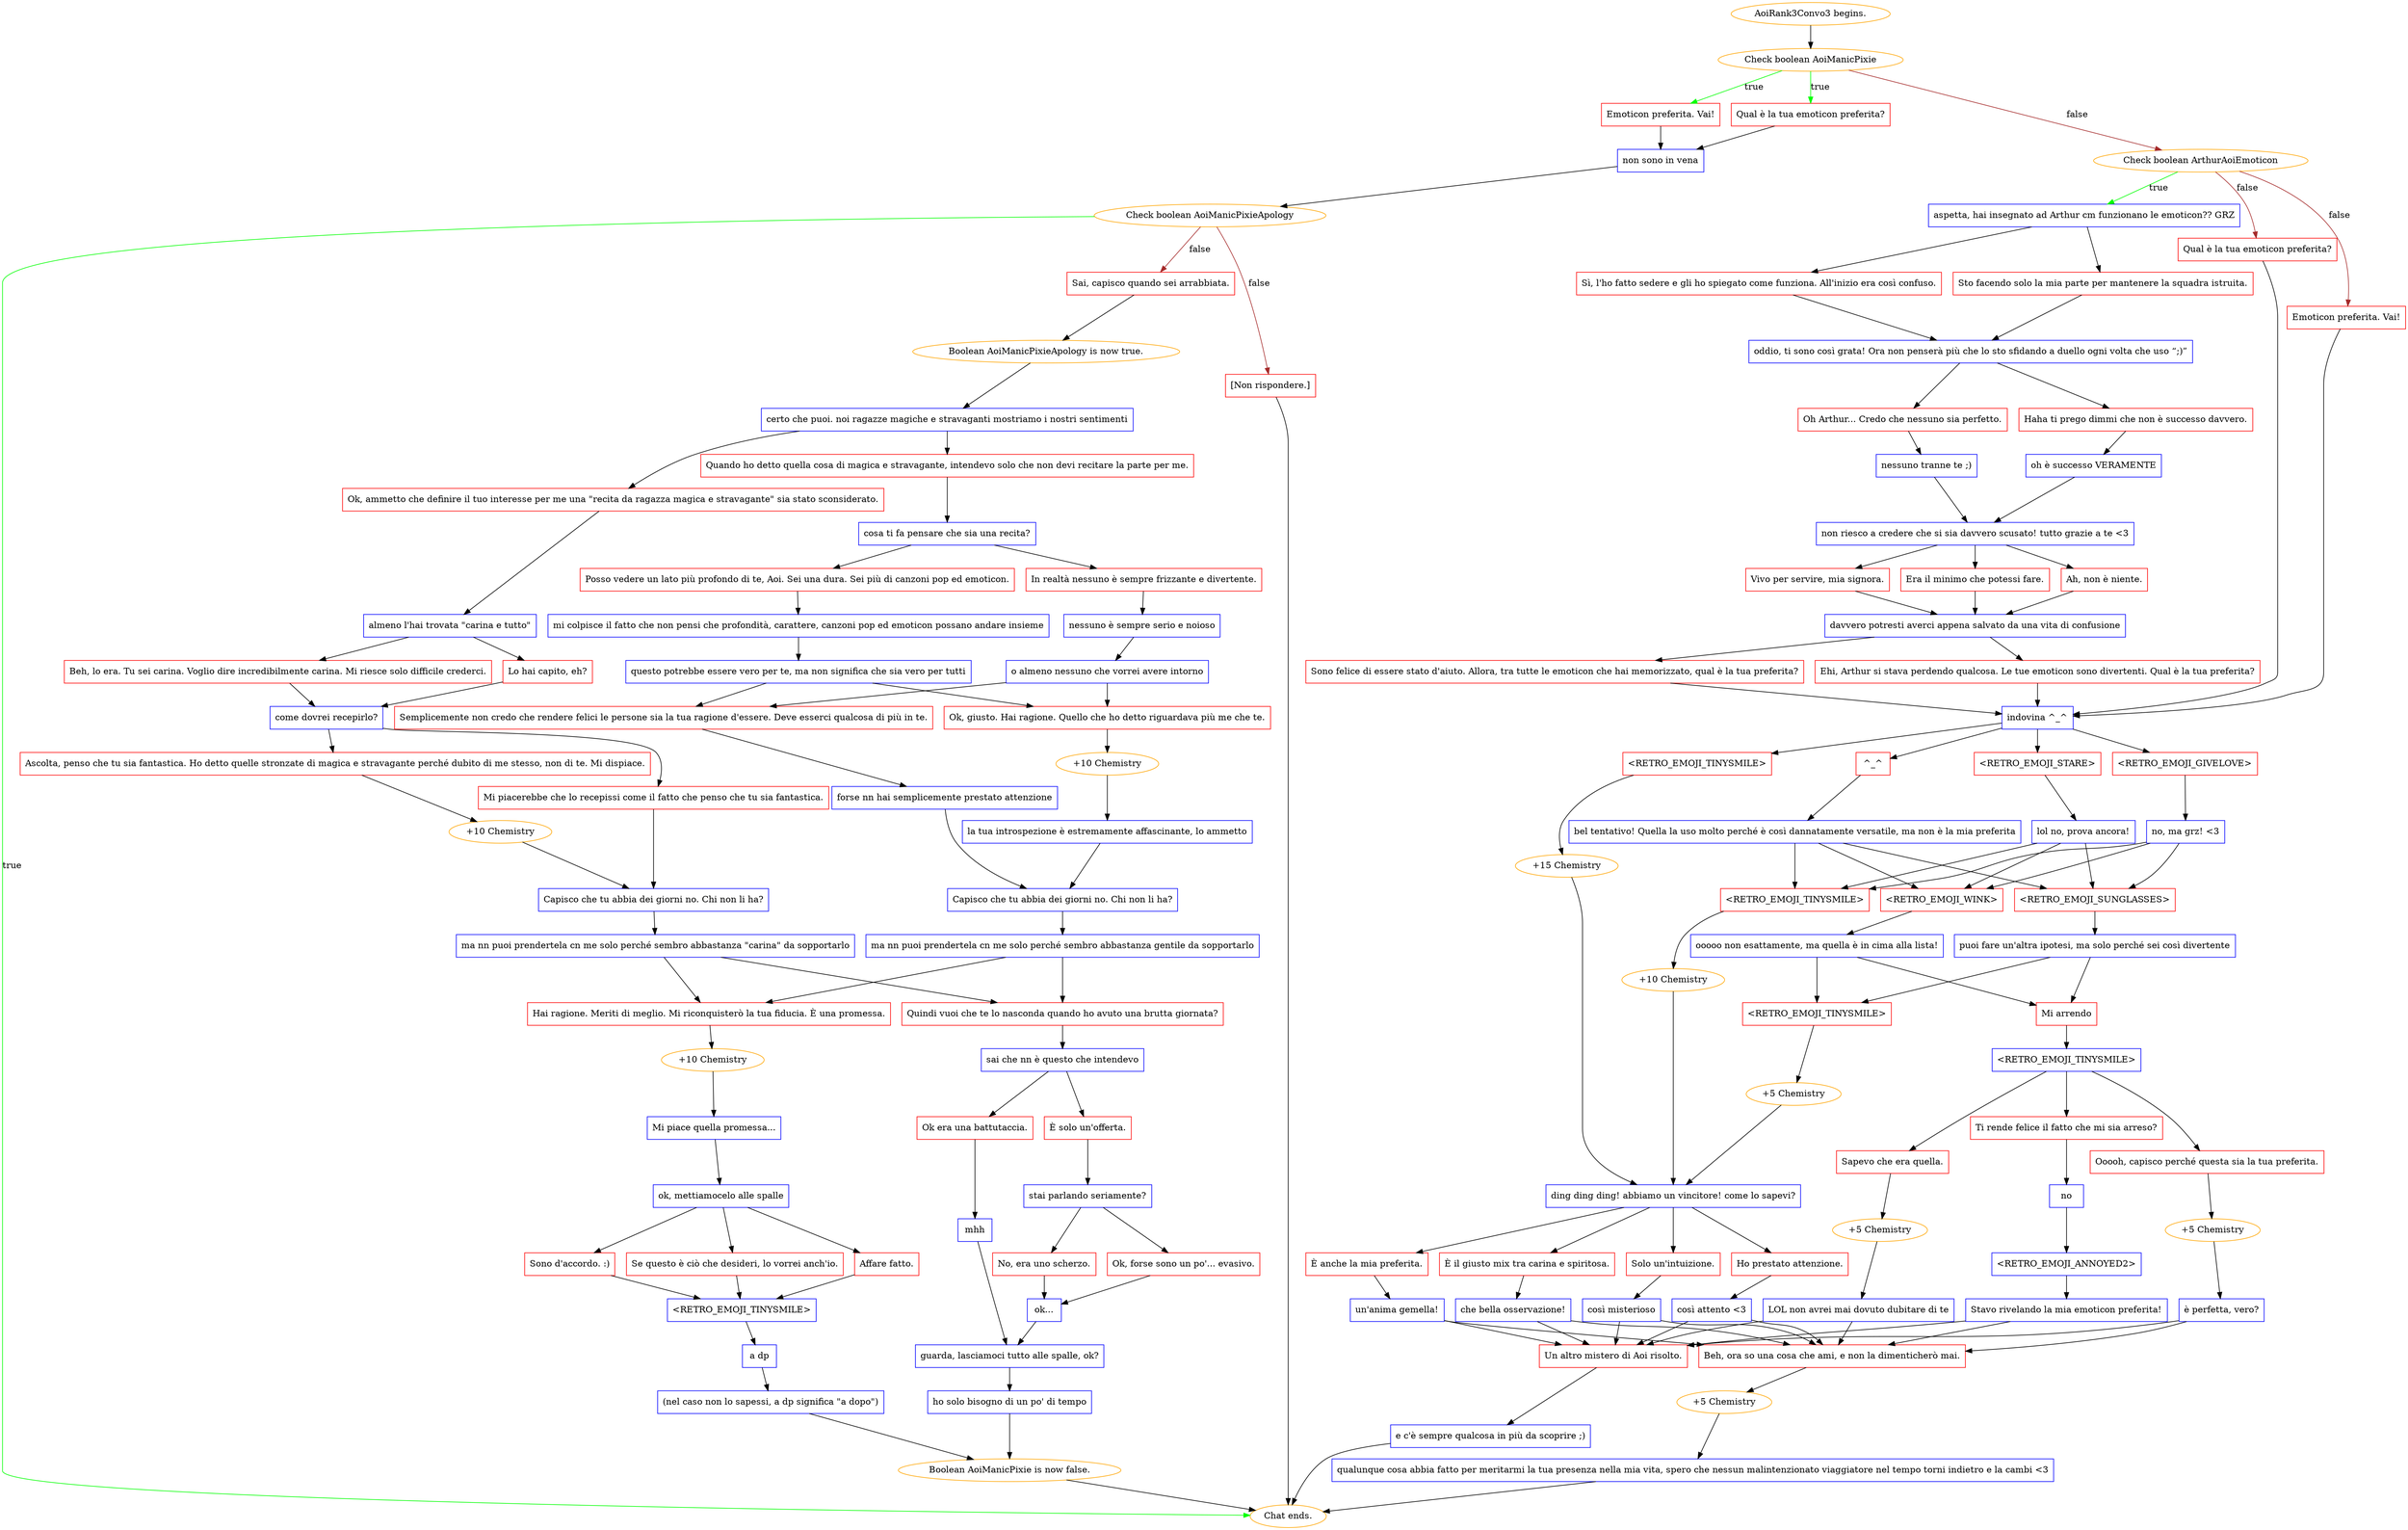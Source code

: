 digraph {
	"AoiRank3Convo3 begins." [color=orange];
		"AoiRank3Convo3 begins." -> j3825005181;
	j3825005181 [label="Check boolean AoiManicPixie",color=orange];
		j3825005181 -> j1444001333 [label=true,color=green];
		j3825005181 -> j2593597969 [label=true,color=green];
		j3825005181 -> j395414325 [label=false,color=brown];
	j1444001333 [label="Qual è la tua emoticon preferita?",shape=box,color=red];
		j1444001333 -> j3803848195;
	j2593597969 [label="Emoticon preferita. Vai!",shape=box,color=red];
		j2593597969 -> j3803848195;
	j395414325 [label="Check boolean ArthurAoiEmoticon",color=orange];
		j395414325 -> j3531034999 [label=true,color=green];
		j395414325 -> j2546376295 [label=false,color=brown];
		j395414325 -> j1493679391 [label=false,color=brown];
	j3803848195 [label="non sono in vena",shape=box,color=blue];
		j3803848195 -> j864665741;
	j3531034999 [label="aspetta, hai insegnato ad Arthur cm funzionano le emoticon?? GRZ",shape=box,color=blue];
		j3531034999 -> j1129423362;
		j3531034999 -> j3467869703;
	j2546376295 [label="Qual è la tua emoticon preferita?",shape=box,color=red];
		j2546376295 -> j994414948;
	j1493679391 [label="Emoticon preferita. Vai!",shape=box,color=red];
		j1493679391 -> j994414948;
	j864665741 [label="Check boolean AoiManicPixieApology",color=orange];
		j864665741 -> "Chat ends." [label=true,color=green];
		j864665741 -> j1990091917 [label=false,color=brown];
		j864665741 -> j3968938462 [label=false,color=brown];
	j1129423362 [label="Sì, l'ho fatto sedere e gli ho spiegato come funziona. All'inizio era così confuso.",shape=box,color=red];
		j1129423362 -> j2764363794;
	j3467869703 [label="Sto facendo solo la mia parte per mantenere la squadra istruita.",shape=box,color=red];
		j3467869703 -> j2764363794;
	j994414948 [label="indovina ^_^",shape=box,color=blue];
		j994414948 -> j3452899162;
		j994414948 -> j959168983;
		j994414948 -> j3425294676;
		j994414948 -> j4014691657;
	"Chat ends." [color=orange];
	j1990091917 [label="Sai, capisco quando sei arrabbiata.",shape=box,color=red];
		j1990091917 -> j3405526449;
	j3968938462 [label="[Non rispondere.]",shape=box,color=red];
		j3968938462 -> "Chat ends.";
	j2764363794 [label="oddio, ti sono così grata! Ora non penserà più che lo sto sfidando a duello ogni volta che uso “;)”",shape=box,color=blue];
		j2764363794 -> j2792700550;
		j2764363794 -> j2050331319;
	j3452899162 [label="<RETRO_EMOJI_GIVELOVE>",shape=box,color=red];
		j3452899162 -> j15869259;
	j959168983 [label="^_^",shape=box,color=red];
		j959168983 -> j758438752;
	j3425294676 [label="<RETRO_EMOJI_STARE>",shape=box,color=red];
		j3425294676 -> j843165551;
	j4014691657 [label="<RETRO_EMOJI_TINYSMILE>",shape=box,color=red];
		j4014691657 -> j1490510548;
	j3405526449 [label="Boolean AoiManicPixieApology is now true.",color=orange];
		j3405526449 -> j730115030;
	j2792700550 [label="Haha ti prego dimmi che non è successo davvero.",shape=box,color=red];
		j2792700550 -> j909479260;
	j2050331319 [label="Oh Arthur... Credo che nessuno sia perfetto.",shape=box,color=red];
		j2050331319 -> j1331670293;
	j15869259 [label="no, ma grz! <3",shape=box,color=blue];
		j15869259 -> j1640586856;
		j15869259 -> j589860869;
		j15869259 -> j669154520;
	j758438752 [label="bel tentativo! Quella la uso molto perché è così dannatamente versatile, ma non è la mia preferita",shape=box,color=blue];
		j758438752 -> j1640586856;
		j758438752 -> j589860869;
		j758438752 -> j669154520;
	j843165551 [label="lol no, prova ancora!",shape=box,color=blue];
		j843165551 -> j1640586856;
		j843165551 -> j589860869;
		j843165551 -> j669154520;
	j1490510548 [label="+15 Chemistry",color=orange];
		j1490510548 -> j2877659491;
	j730115030 [label="certo che puoi. noi ragazze magiche e stravaganti mostriamo i nostri sentimenti",shape=box,color=blue];
		j730115030 -> j1028662969;
		j730115030 -> j2795245697;
	j909479260 [label="oh è successo VERAMENTE",shape=box,color=blue];
		j909479260 -> j1221156048;
	j1331670293 [label="nessuno tranne te ;)",shape=box,color=blue];
		j1331670293 -> j1221156048;
	j1640586856 [label="<RETRO_EMOJI_WINK>",shape=box,color=red];
		j1640586856 -> j3493351629;
	j589860869 [label="<RETRO_EMOJI_SUNGLASSES>",shape=box,color=red];
		j589860869 -> j1988771258;
	j669154520 [label="<RETRO_EMOJI_TINYSMILE>",shape=box,color=red];
		j669154520 -> j3704705478;
	j2877659491 [label="ding ding ding! abbiamo un vincitore! come lo sapevi?",shape=box,color=blue];
		j2877659491 -> j1659819199;
		j2877659491 -> j1583210018;
		j2877659491 -> j1285082498;
		j2877659491 -> j2985001504;
	j1028662969 [label="Ok, ammetto che definire il tuo interesse per me una \"recita da ragazza magica e stravagante\" sia stato sconsiderato.",shape=box,color=red];
		j1028662969 -> j45536508;
	j2795245697 [label="Quando ho detto quella cosa di magica e stravagante, intendevo solo che non devi recitare la parte per me.",shape=box,color=red];
		j2795245697 -> j3024470929;
	j1221156048 [label="non riesco a credere che si sia davvero scusato! tutto grazie a te <3",shape=box,color=blue];
		j1221156048 -> j1803879419;
		j1221156048 -> j294777903;
		j1221156048 -> j1125125363;
	j3493351629 [label="ooooo non esattamente, ma quella è in cima alla lista!",shape=box,color=blue];
		j3493351629 -> j1243444471;
		j3493351629 -> j3593635958;
	j1988771258 [label="puoi fare un'altra ipotesi, ma solo perché sei così divertente",shape=box,color=blue];
		j1988771258 -> j1243444471;
		j1988771258 -> j3593635958;
	j3704705478 [label="+10 Chemistry",color=orange];
		j3704705478 -> j2877659491;
	j1659819199 [label="È anche la mia preferita.",shape=box,color=red];
		j1659819199 -> j4221235849;
	j1583210018 [label="È il giusto mix tra carina e spiritosa.",shape=box,color=red];
		j1583210018 -> j1736874916;
	j1285082498 [label="Solo un'intuizione.",shape=box,color=red];
		j1285082498 -> j235419310;
	j2985001504 [label="Ho prestato attenzione.",shape=box,color=red];
		j2985001504 -> j2552171901;
	j45536508 [label="almeno l'hai trovata \"carina e tutto\"",shape=box,color=blue];
		j45536508 -> j3947250496;
		j45536508 -> j1211050811;
	j3024470929 [label="cosa ti fa pensare che sia una recita?",shape=box,color=blue];
		j3024470929 -> j239674528;
		j3024470929 -> j2512935678;
	j1803879419 [label="Ah, non è niente.",shape=box,color=red];
		j1803879419 -> j1280183804;
	j294777903 [label="Vivo per servire, mia signora.",shape=box,color=red];
		j294777903 -> j1280183804;
	j1125125363 [label="Era il minimo che potessi fare.",shape=box,color=red];
		j1125125363 -> j1280183804;
	j1243444471 [label="Mi arrendo",shape=box,color=red];
		j1243444471 -> j780436877;
	j3593635958 [label="<RETRO_EMOJI_TINYSMILE>",shape=box,color=red];
		j3593635958 -> j3534585956;
	j4221235849 [label="un'anima gemella!",shape=box,color=blue];
		j4221235849 -> j4209763145;
		j4221235849 -> j1654895173;
	j1736874916 [label="che bella osservazione!",shape=box,color=blue];
		j1736874916 -> j4209763145;
		j1736874916 -> j1654895173;
	j235419310 [label="così misterioso",shape=box,color=blue];
		j235419310 -> j4209763145;
		j235419310 -> j1654895173;
	j2552171901 [label="così attento <3",shape=box,color=blue];
		j2552171901 -> j4209763145;
		j2552171901 -> j1654895173;
	j3947250496 [label="Beh, lo era. Tu sei carina. Voglio dire incredibilmente carina. Mi riesce solo difficile crederci.",shape=box,color=red];
		j3947250496 -> j618365328;
	j1211050811 [label="Lo hai capito, eh?",shape=box,color=red];
		j1211050811 -> j618365328;
	j239674528 [label="In realtà nessuno è sempre frizzante e divertente.",shape=box,color=red];
		j239674528 -> j1986974636;
	j2512935678 [label="Posso vedere un lato più profondo di te, Aoi. Sei una dura. Sei più di canzoni pop ed emoticon.",shape=box,color=red];
		j2512935678 -> j4128651509;
	j1280183804 [label="davvero potresti averci appena salvato da una vita di confusione",shape=box,color=blue];
		j1280183804 -> j1856839356;
		j1280183804 -> j2257013747;
	j780436877 [label="<RETRO_EMOJI_TINYSMILE>",shape=box,color=blue];
		j780436877 -> j3214681227;
		j780436877 -> j1955627244;
		j780436877 -> j2964282314;
	j3534585956 [label="+5 Chemistry",color=orange];
		j3534585956 -> j2877659491;
	j4209763145 [label="Beh, ora so una cosa che ami, e non la dimenticherò mai.",shape=box,color=red];
		j4209763145 -> j3244543448;
	j1654895173 [label="Un altro mistero di Aoi risolto.",shape=box,color=red];
		j1654895173 -> j3379166138;
	j618365328 [label="come dovrei recepirlo?",shape=box,color=blue];
		j618365328 -> j2856236169;
		j618365328 -> j1106675090;
	j1986974636 [label="nessuno è sempre serio e noioso",shape=box,color=blue];
		j1986974636 -> j1045344665;
	j4128651509 [label="mi colpisce il fatto che non pensi che profondità, carattere, canzoni pop ed emoticon possano andare insieme",shape=box,color=blue];
		j4128651509 -> j2374172248;
	j1856839356 [label="Sono felice di essere stato d'aiuto. Allora, tra tutte le emoticon che hai memorizzato, qual è la tua preferita?",shape=box,color=red];
		j1856839356 -> j994414948;
	j2257013747 [label="Ehi, Arthur si stava perdendo qualcosa. Le tue emoticon sono divertenti. Qual è la tua preferita?",shape=box,color=red];
		j2257013747 -> j994414948;
	j3214681227 [label="Ooooh, capisco perché questa sia la tua preferita.",shape=box,color=red];
		j3214681227 -> j291108111;
	j1955627244 [label="Ti rende felice il fatto che mi sia arreso?",shape=box,color=red];
		j1955627244 -> j2890159554;
	j2964282314 [label="Sapevo che era quella.",shape=box,color=red];
		j2964282314 -> j334811503;
	j3244543448 [label="+5 Chemistry",color=orange];
		j3244543448 -> j3917566244;
	j3379166138 [label="e c'è sempre qualcosa in più da scoprire ;)",shape=box,color=blue];
		j3379166138 -> "Chat ends.";
	j2856236169 [label="Ascolta, penso che tu sia fantastica. Ho detto quelle stronzate di magica e stravagante perché dubito di me stesso, non di te. Mi dispiace.",shape=box,color=red];
		j2856236169 -> j3320835641;
	j1106675090 [label="Mi piacerebbe che lo recepissi come il fatto che penso che tu sia fantastica.",shape=box,color=red];
		j1106675090 -> j1506509539;
	j1045344665 [label="o almeno nessuno che vorrei avere intorno",shape=box,color=blue];
		j1045344665 -> j2667059799;
		j1045344665 -> j958242035;
	j2374172248 [label="questo potrebbe essere vero per te, ma non significa che sia vero per tutti",shape=box,color=blue];
		j2374172248 -> j958242035;
		j2374172248 -> j2667059799;
	j291108111 [label="+5 Chemistry",color=orange];
		j291108111 -> j328490213;
	j2890159554 [label="no",shape=box,color=blue];
		j2890159554 -> j1782926989;
	j334811503 [label="+5 Chemistry",color=orange];
		j334811503 -> j3185341102;
	j3917566244 [label="qualunque cosa abbia fatto per meritarmi la tua presenza nella mia vita, spero che nessun malintenzionato viaggiatore nel tempo torni indietro e la cambi <3",shape=box,color=blue];
		j3917566244 -> "Chat ends.";
	j3320835641 [label="+10 Chemistry",color=orange];
		j3320835641 -> j1506509539;
	j1506509539 [label="Capisco che tu abbia dei giorni no. Chi non li ha?",shape=box,color=blue];
		j1506509539 -> j2316865514;
	j2667059799 [label="Semplicemente non credo che rendere felici le persone sia la tua ragione d'essere. Deve esserci qualcosa di più in te.",shape=box,color=red];
		j2667059799 -> j1472632523;
	j958242035 [label="Ok, giusto. Hai ragione. Quello che ho detto riguardava più me che te.",shape=box,color=red];
		j958242035 -> j50598886;
	j328490213 [label="è perfetta, vero?",shape=box,color=blue];
		j328490213 -> j4209763145;
		j328490213 -> j1654895173;
	j1782926989 [label="<RETRO_EMOJI_ANNOYED2>",shape=box,color=blue];
		j1782926989 -> j4084915691;
	j3185341102 [label="LOL non avrei mai dovuto dubitare di te",shape=box,color=blue];
		j3185341102 -> j4209763145;
		j3185341102 -> j1654895173;
	j2316865514 [label="ma nn puoi prendertela cn me solo perché sembro abbastanza \"carina\" da sopportarlo",shape=box,color=blue];
		j2316865514 -> j3807383768;
		j2316865514 -> j351984201;
	j1472632523 [label="forse nn hai semplicemente prestato attenzione",shape=box,color=blue];
		j1472632523 -> j2115777565;
	j50598886 [label="+10 Chemistry",color=orange];
		j50598886 -> j4292415335;
	j4084915691 [label="Stavo rivelando la mia emoticon preferita!",shape=box,color=blue];
		j4084915691 -> j4209763145;
		j4084915691 -> j1654895173;
	j3807383768 [label="Hai ragione. Meriti di meglio. Mi riconquisterò la tua fiducia. È una promessa.",shape=box,color=red];
		j3807383768 -> j1159757589;
	j351984201 [label="Quindi vuoi che te lo nasconda quando ho avuto una brutta giornata?",shape=box,color=red];
		j351984201 -> j2212410256;
	j2115777565 [label="Capisco che tu abbia dei giorni no. Chi non li ha?",shape=box,color=blue];
		j2115777565 -> j2081199739;
	j4292415335 [label="la tua introspezione è estremamente affascinante, lo ammetto",shape=box,color=blue];
		j4292415335 -> j2115777565;
	j1159757589 [label="+10 Chemistry",color=orange];
		j1159757589 -> j1300101287;
	j2212410256 [label="sai che nn è questo che intendevo",shape=box,color=blue];
		j2212410256 -> j942757559;
		j2212410256 -> j62329419;
	j2081199739 [label="ma nn puoi prendertela cn me solo perché sembro abbastanza gentile da sopportarlo",shape=box,color=blue];
		j2081199739 -> j3807383768;
		j2081199739 -> j351984201;
	j1300101287 [label="Mi piace quella promessa...",shape=box,color=blue];
		j1300101287 -> j4110495155;
	j942757559 [label="È solo un'offerta.",shape=box,color=red];
		j942757559 -> j4165579939;
	j62329419 [label="Ok era una battutaccia.",shape=box,color=red];
		j62329419 -> j666295926;
	j4110495155 [label="ok, mettiamocelo alle spalle",shape=box,color=blue];
		j4110495155 -> j1418469317;
		j4110495155 -> j2367350929;
		j4110495155 -> j3215440173;
	j4165579939 [label="stai parlando seriamente?",shape=box,color=blue];
		j4165579939 -> j3571815733;
		j4165579939 -> j4103552263;
	j666295926 [label="mhh",shape=box,color=blue];
		j666295926 -> j4016954569;
	j1418469317 [label="Affare fatto.",shape=box,color=red];
		j1418469317 -> j1100720723;
	j2367350929 [label="Sono d'accordo. :)",shape=box,color=red];
		j2367350929 -> j1100720723;
	j3215440173 [label="Se questo è ciò che desideri, lo vorrei anch'io.",shape=box,color=red];
		j3215440173 -> j1100720723;
	j3571815733 [label="Ok, forse sono un po'... evasivo.",shape=box,color=red];
		j3571815733 -> j3067676689;
	j4103552263 [label="No, era uno scherzo.",shape=box,color=red];
		j4103552263 -> j3067676689;
	j4016954569 [label="guarda, lasciamoci tutto alle spalle, ok?",shape=box,color=blue];
		j4016954569 -> j4267486214;
	j1100720723 [label="<RETRO_EMOJI_TINYSMILE>",shape=box,color=blue];
		j1100720723 -> j821228829;
	j3067676689 [label="ok...",shape=box,color=blue];
		j3067676689 -> j4016954569;
	j4267486214 [label="ho solo bisogno di un po' di tempo",shape=box,color=blue];
		j4267486214 -> j4025535607;
	j821228829 [label="a dp",shape=box,color=blue];
		j821228829 -> j2065203420;
	j4025535607 [label="Boolean AoiManicPixie is now false.",color=orange];
		j4025535607 -> "Chat ends.";
	j2065203420 [label="(nel caso non lo sapessi, a dp significa \"a dopo\")",shape=box,color=blue];
		j2065203420 -> j4025535607;
}